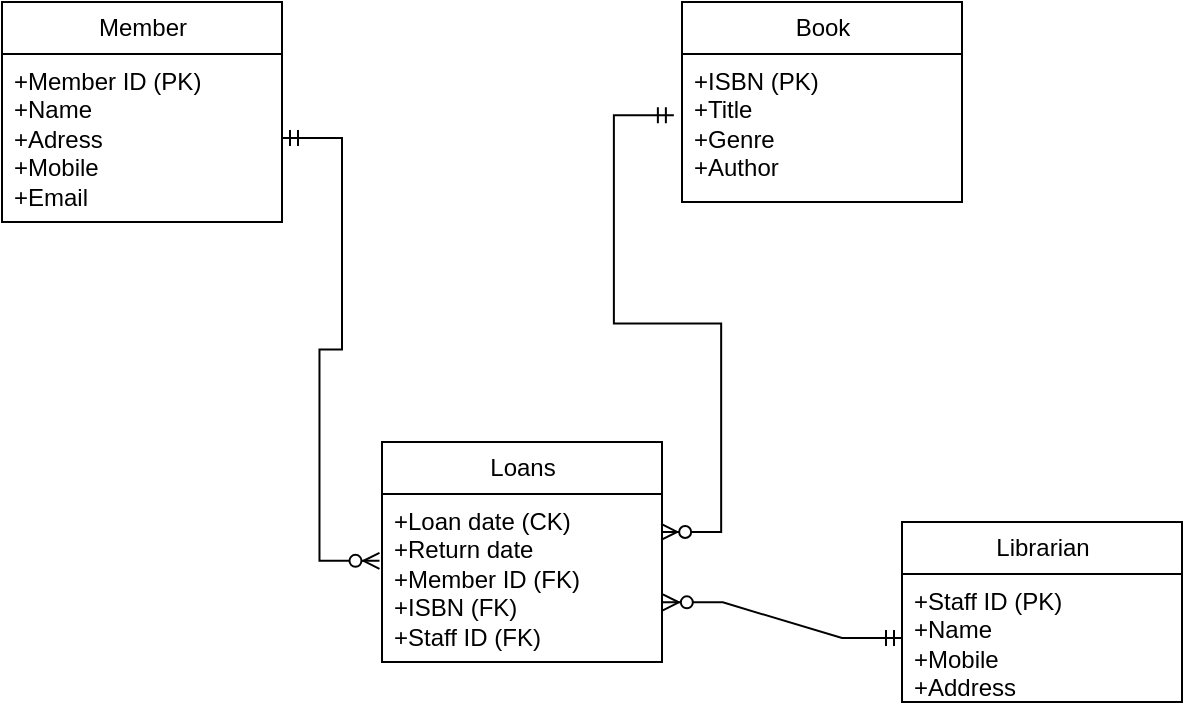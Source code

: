 <mxfile version="24.4.9" type="github">
  <diagram name="Page-1" id="73w_k6BYk06fKzACn_kF">
    <mxGraphModel dx="1050" dy="565" grid="1" gridSize="10" guides="1" tooltips="1" connect="1" arrows="1" fold="1" page="1" pageScale="1" pageWidth="850" pageHeight="1100" math="0" shadow="0">
      <root>
        <mxCell id="0" />
        <mxCell id="1" parent="0" />
        <mxCell id="UPV07S9J4BHIwBt-gZXX-1" value="Book" style="swimlane;fontStyle=0;childLayout=stackLayout;horizontal=1;startSize=26;fillColor=none;horizontalStack=0;resizeParent=1;resizeParentMax=0;resizeLast=0;collapsible=1;marginBottom=0;html=1;" vertex="1" parent="1">
          <mxGeometry x="450" y="200" width="140" height="100" as="geometry" />
        </mxCell>
        <mxCell id="UPV07S9J4BHIwBt-gZXX-2" value="+ISBN (PK)&lt;br&gt;+Title&lt;br&gt;+Genre&lt;div&gt;+Author&lt;/div&gt;" style="text;strokeColor=none;fillColor=none;align=left;verticalAlign=top;spacingLeft=4;spacingRight=4;overflow=hidden;rotatable=0;points=[[0,0.5],[1,0.5]];portConstraint=eastwest;whiteSpace=wrap;html=1;" vertex="1" parent="UPV07S9J4BHIwBt-gZXX-1">
          <mxGeometry y="26" width="140" height="74" as="geometry" />
        </mxCell>
        <mxCell id="UPV07S9J4BHIwBt-gZXX-15" value="Loans" style="swimlane;fontStyle=0;childLayout=stackLayout;horizontal=1;startSize=26;fillColor=none;horizontalStack=0;resizeParent=1;resizeParentMax=0;resizeLast=0;collapsible=1;marginBottom=0;html=1;" vertex="1" parent="1">
          <mxGeometry x="300" y="420" width="140" height="110" as="geometry" />
        </mxCell>
        <mxCell id="UPV07S9J4BHIwBt-gZXX-16" value="+Loan date (CK)&lt;br&gt;+Return date&lt;div&gt;+Member ID (FK)&lt;br&gt;+ISBN (FK)&lt;/div&gt;&lt;div&gt;+Staff ID (FK)&lt;/div&gt;" style="text;strokeColor=none;fillColor=none;align=left;verticalAlign=top;spacingLeft=4;spacingRight=4;overflow=hidden;rotatable=0;points=[[0,0.5],[1,0.5]];portConstraint=eastwest;whiteSpace=wrap;html=1;" vertex="1" parent="UPV07S9J4BHIwBt-gZXX-15">
          <mxGeometry y="26" width="140" height="84" as="geometry" />
        </mxCell>
        <mxCell id="UPV07S9J4BHIwBt-gZXX-19" value="Member" style="swimlane;fontStyle=0;childLayout=stackLayout;horizontal=1;startSize=26;fillColor=none;horizontalStack=0;resizeParent=1;resizeParentMax=0;resizeLast=0;collapsible=1;marginBottom=0;html=1;" vertex="1" parent="1">
          <mxGeometry x="110" y="200" width="140" height="110" as="geometry" />
        </mxCell>
        <mxCell id="UPV07S9J4BHIwBt-gZXX-20" value="+Member ID (PK)&lt;br&gt;+Name&lt;br&gt;+Adress&lt;br&gt;+Mobile&lt;div&gt;+Email&lt;/div&gt;" style="text;strokeColor=none;fillColor=none;align=left;verticalAlign=top;spacingLeft=4;spacingRight=4;overflow=hidden;rotatable=0;points=[[0,0.5],[1,0.5]];portConstraint=eastwest;whiteSpace=wrap;html=1;" vertex="1" parent="UPV07S9J4BHIwBt-gZXX-19">
          <mxGeometry y="26" width="140" height="84" as="geometry" />
        </mxCell>
        <mxCell id="UPV07S9J4BHIwBt-gZXX-23" value="" style="edgeStyle=entityRelationEdgeStyle;fontSize=12;html=1;endArrow=ERzeroToMany;startArrow=ERmandOne;rounded=0;exitX=1;exitY=0.5;exitDx=0;exitDy=0;entryX=-0.009;entryY=0.398;entryDx=0;entryDy=0;entryPerimeter=0;" edge="1" parent="1" source="UPV07S9J4BHIwBt-gZXX-20" target="UPV07S9J4BHIwBt-gZXX-16">
          <mxGeometry width="100" height="100" relative="1" as="geometry">
            <mxPoint x="350" y="353" as="sourcePoint" />
            <mxPoint x="297" y="479" as="targetPoint" />
          </mxGeometry>
        </mxCell>
        <mxCell id="UPV07S9J4BHIwBt-gZXX-28" value="Librarian" style="swimlane;fontStyle=0;childLayout=stackLayout;horizontal=1;startSize=26;fillColor=none;horizontalStack=0;resizeParent=1;resizeParentMax=0;resizeLast=0;collapsible=1;marginBottom=0;html=1;" vertex="1" parent="1">
          <mxGeometry x="560" y="460" width="140" height="90" as="geometry" />
        </mxCell>
        <mxCell id="UPV07S9J4BHIwBt-gZXX-29" value="+Staff ID (PK)&lt;div&gt;+Name&lt;br&gt;+Mobile&lt;/div&gt;&lt;div&gt;+Address&lt;/div&gt;" style="text;strokeColor=none;fillColor=none;align=left;verticalAlign=top;spacingLeft=4;spacingRight=4;overflow=hidden;rotatable=0;points=[[0,0.5],[1,0.5]];portConstraint=eastwest;whiteSpace=wrap;html=1;" vertex="1" parent="UPV07S9J4BHIwBt-gZXX-28">
          <mxGeometry y="26" width="140" height="64" as="geometry" />
        </mxCell>
        <mxCell id="UPV07S9J4BHIwBt-gZXX-32" value="" style="edgeStyle=entityRelationEdgeStyle;fontSize=12;html=1;endArrow=ERzeroToMany;startArrow=ERmandOne;rounded=0;exitX=-0.029;exitY=0.414;exitDx=0;exitDy=0;exitPerimeter=0;entryX=0.997;entryY=0.226;entryDx=0;entryDy=0;entryPerimeter=0;" edge="1" parent="1" source="UPV07S9J4BHIwBt-gZXX-2" target="UPV07S9J4BHIwBt-gZXX-16">
          <mxGeometry width="100" height="100" relative="1" as="geometry">
            <mxPoint x="370" y="340" as="sourcePoint" />
            <mxPoint x="470" y="240" as="targetPoint" />
          </mxGeometry>
        </mxCell>
        <mxCell id="UPV07S9J4BHIwBt-gZXX-33" value="" style="edgeStyle=entityRelationEdgeStyle;fontSize=12;html=1;endArrow=ERzeroToMany;startArrow=ERmandOne;rounded=0;exitX=0;exitY=0.5;exitDx=0;exitDy=0;entryX=1.003;entryY=0.645;entryDx=0;entryDy=0;entryPerimeter=0;" edge="1" parent="1" source="UPV07S9J4BHIwBt-gZXX-29" target="UPV07S9J4BHIwBt-gZXX-16">
          <mxGeometry width="100" height="100" relative="1" as="geometry">
            <mxPoint x="320" y="340" as="sourcePoint" />
            <mxPoint x="420" y="240" as="targetPoint" />
            <Array as="points">
              <mxPoint x="520" y="460" />
              <mxPoint x="620" y="440" />
            </Array>
          </mxGeometry>
        </mxCell>
      </root>
    </mxGraphModel>
  </diagram>
</mxfile>

